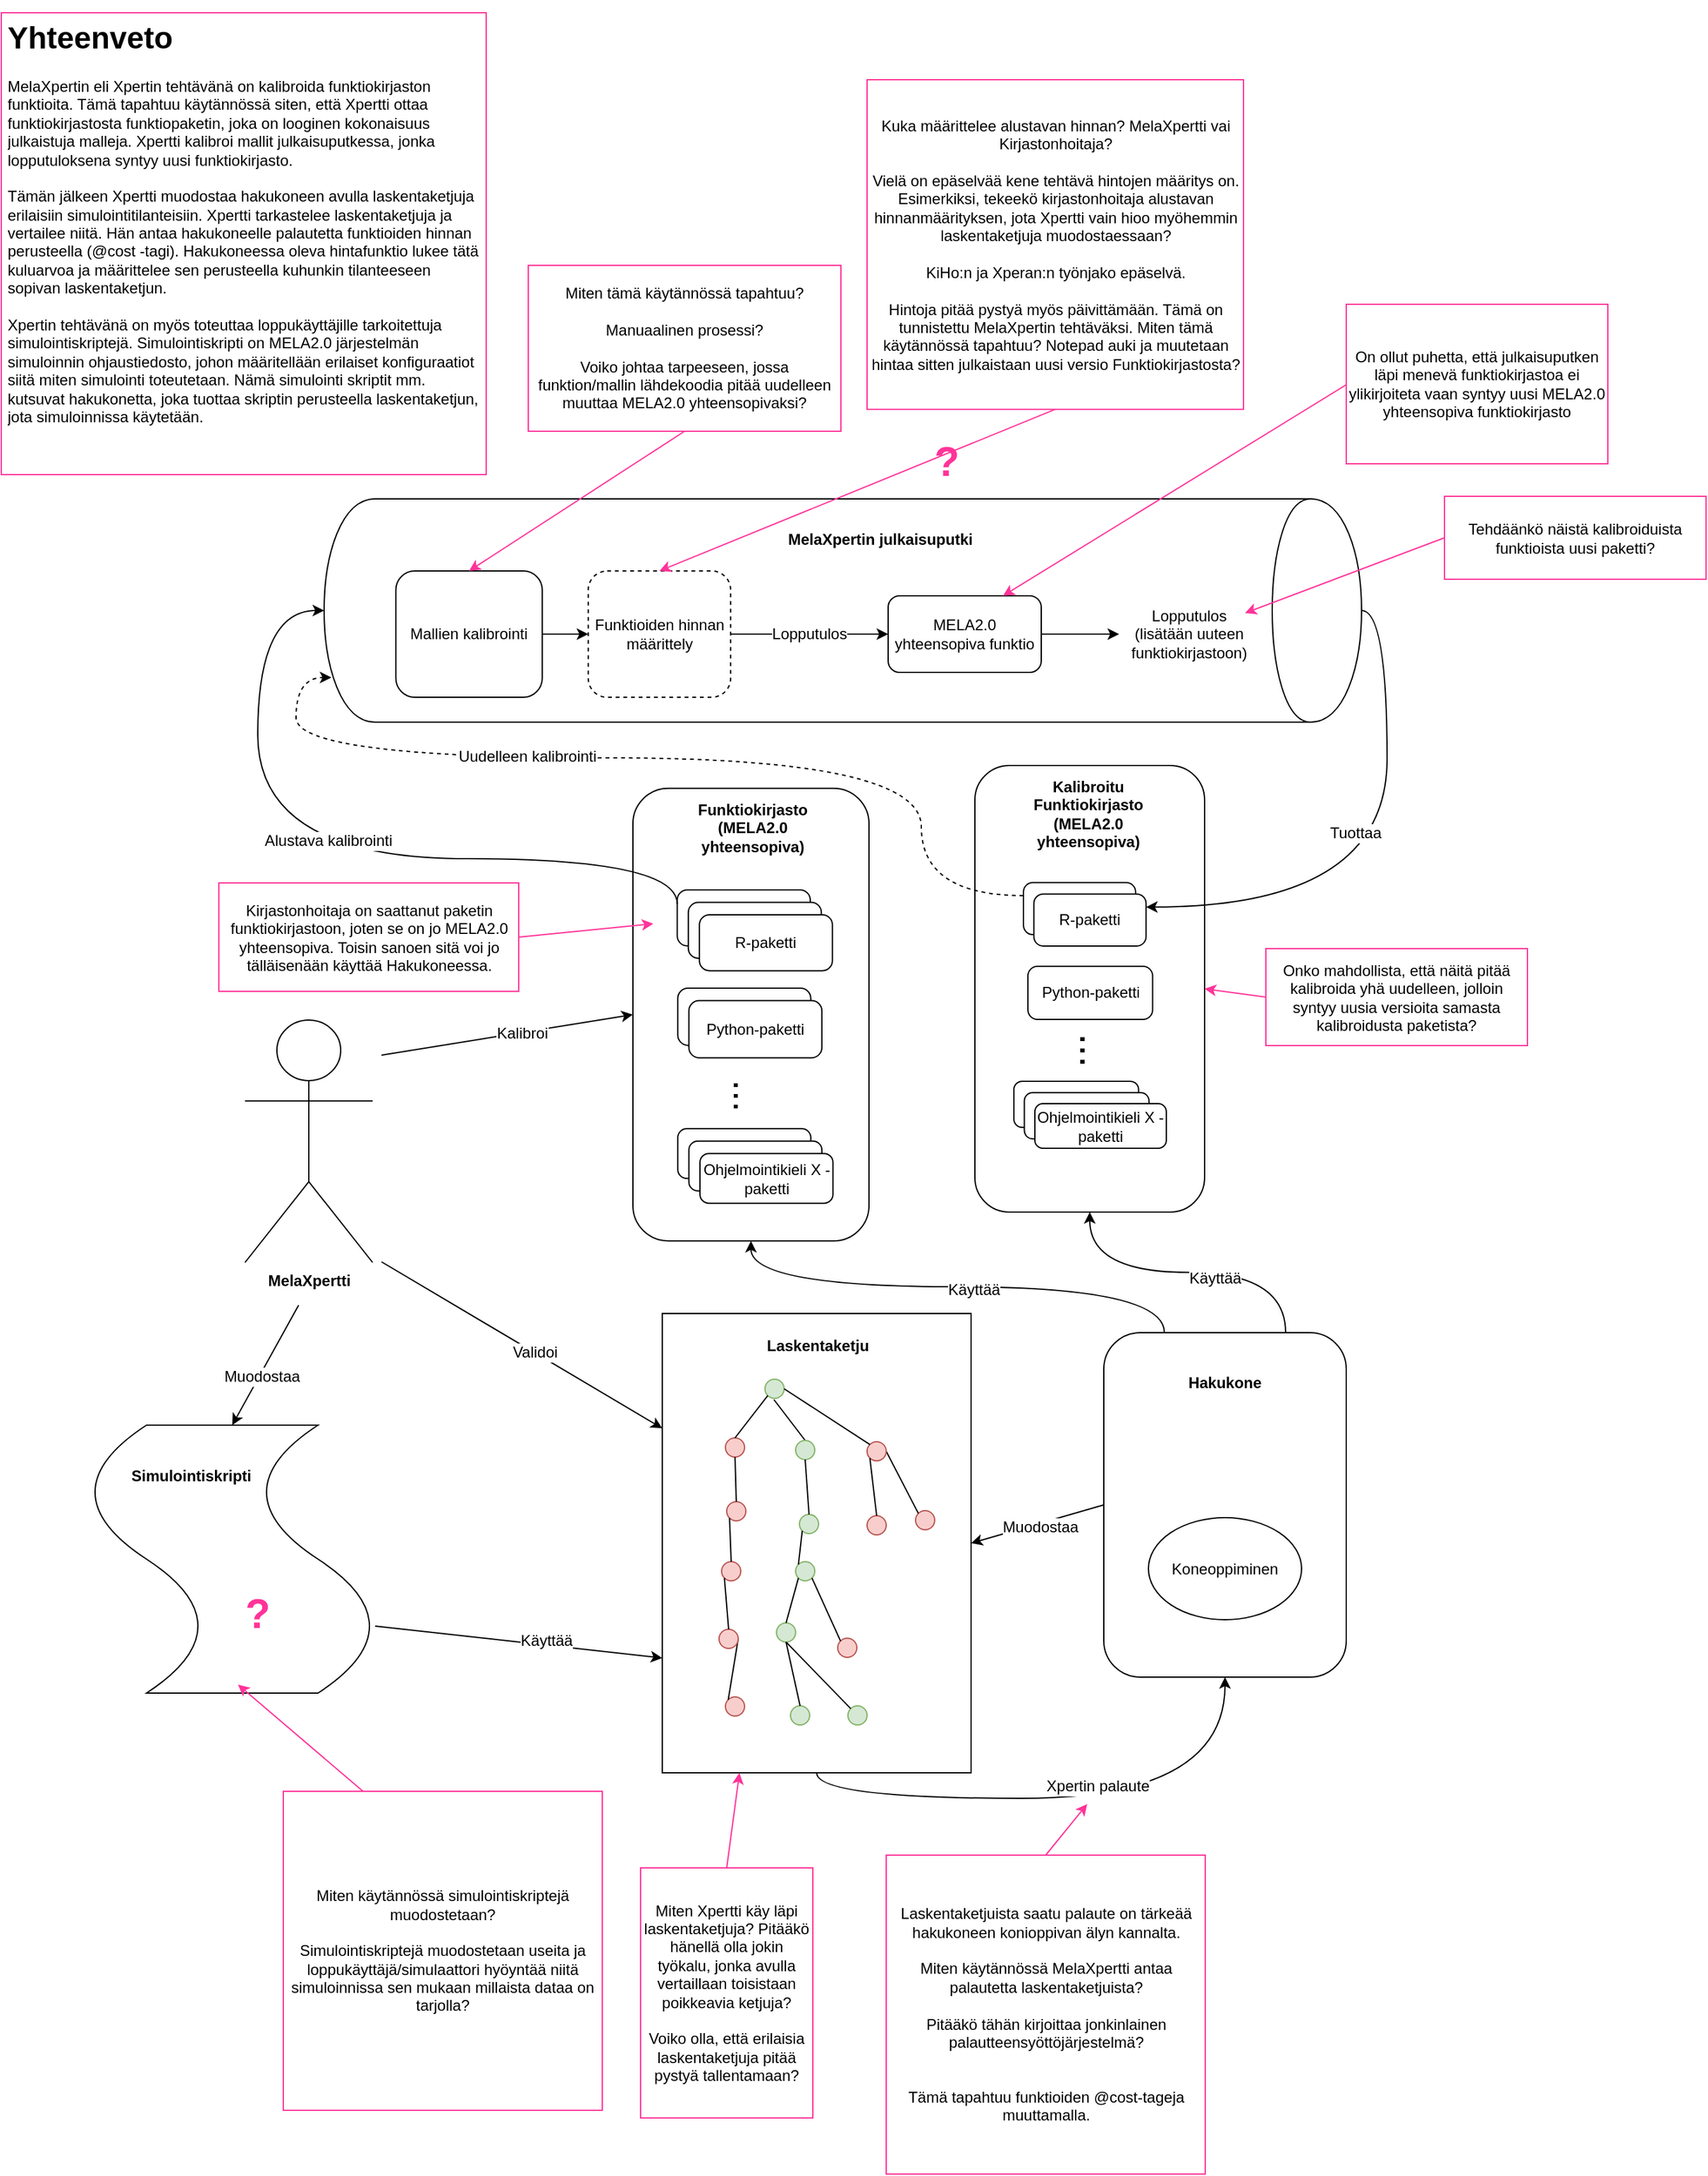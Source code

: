 <mxfile version="10.8.4" type="device"><diagram id="pi8lVP-4z1GT94MgnUVW" name="Page-1"><mxGraphModel dx="2221" dy="1962" grid="1" gridSize="10" guides="1" tooltips="1" connect="1" arrows="1" fold="1" page="1" pageScale="1" pageWidth="827" pageHeight="1169" math="0" shadow="0"><root><mxCell id="0"/><mxCell id="1" parent="0"/><mxCell id="gx9Fo2XjnT89Ah0fblo9-15" value="" style="shape=cylinder;whiteSpace=wrap;html=1;boundedLbl=1;backgroundOutline=1;rotation=90;fontSize=12;" parent="1" vertex="1"><mxGeometry x="541" y="-152" width="175" height="813" as="geometry"/></mxCell><mxCell id="gx9Fo2XjnT89Ah0fblo9-28" style="edgeStyle=none;rounded=0;orthogonalLoop=1;jettySize=auto;html=1;exitX=1;exitY=0.5;exitDx=0;exitDy=0;entryX=0;entryY=0.5;entryDx=0;entryDy=0;fontSize=12;" parent="1" source="gx9Fo2XjnT89Ah0fblo9-14" target="gx9Fo2XjnT89Ah0fblo9-16" edge="1"><mxGeometry relative="1" as="geometry"/></mxCell><mxCell id="gx9Fo2XjnT89Ah0fblo9-14" value="&lt;font style=&quot;font-size: 12px;&quot;&gt;Mallien kalibrointi&lt;/font&gt;" style="rounded=1;whiteSpace=wrap;html=1;fontSize=12;" parent="1" vertex="1"><mxGeometry x="278.225" y="223.5" width="114.7" height="99" as="geometry"/></mxCell><mxCell id="gx9Fo2XjnT89Ah0fblo9-16" value="&lt;font style=&quot;font-size: 12px&quot;&gt;Funktioiden hinnan määrittely&lt;/font&gt;" style="rounded=1;whiteSpace=wrap;html=1;dashed=1;fontSize=12;" parent="1" vertex="1"><mxGeometry x="428.987" y="223.5" width="111.6" height="99" as="geometry"/></mxCell><mxCell id="gx9Fo2XjnT89Ah0fblo9-31" value="&lt;font style=&quot;font-size: 12px;&quot;&gt;Lopputulos&lt;/font&gt;" style="edgeStyle=none;rounded=0;orthogonalLoop=1;jettySize=auto;html=1;exitX=1;exitY=0.5;exitDx=0;exitDy=0;fontSize=12;" parent="1" source="gx9Fo2XjnT89Ah0fblo9-16" target="gx9Fo2XjnT89Ah0fblo9-27" edge="1"><mxGeometry relative="1" as="geometry"><mxPoint x="698" y="273" as="sourcePoint"/></mxGeometry></mxCell><mxCell id="gx9Fo2XjnT89Ah0fblo9-25" value="&lt;p style=&quot;font-size: 12px&quot;&gt;&lt;font style=&quot;font-size: 12px&quot; face=&quot;Helvetica&quot;&gt;MelaXpertin&lt;/font&gt;&lt;font style=&quot;font-size: 12px&quot; face=&quot;Helvetica&quot;&gt; &lt;font style=&quot;font-size: 12px&quot;&gt;julkaisuputki&lt;br&gt;&lt;/font&gt;&lt;/font&gt;&lt;/p&gt;" style="text;html=1;strokeColor=none;fillColor=none;align=center;verticalAlign=middle;whiteSpace=wrap;rounded=0;fontStyle=1;fontSize=12;" parent="1" vertex="1"><mxGeometry x="543" y="189" width="230" height="20" as="geometry"/></mxCell><mxCell id="gx9Fo2XjnT89Ah0fblo9-39" style="edgeStyle=none;rounded=0;orthogonalLoop=1;jettySize=auto;html=1;exitX=1;exitY=0.5;exitDx=0;exitDy=0;entryX=0;entryY=0.5;entryDx=0;entryDy=0;endArrow=classic;endFill=1;fontSize=12;" parent="1" source="gx9Fo2XjnT89Ah0fblo9-27" target="gx9Fo2XjnT89Ah0fblo9-37" edge="1"><mxGeometry relative="1" as="geometry"/></mxCell><mxCell id="gx9Fo2XjnT89Ah0fblo9-27" value="&lt;font style=&quot;font-size: 12px;&quot;&gt;MELA2.0 yhteensopiva funktio&lt;/font&gt;" style="rounded=1;whiteSpace=wrap;html=1;strokeWidth=1;fontSize=12;" parent="1" vertex="1"><mxGeometry x="664" y="243" width="120" height="60" as="geometry"/></mxCell><mxCell id="gx9Fo2XjnT89Ah0fblo9-160" style="edgeStyle=none;rounded=0;orthogonalLoop=1;jettySize=auto;html=1;entryX=0;entryY=0.25;entryDx=0;entryDy=0;endArrow=classic;endFill=1;fontSize=12;exitX=1;exitY=1;exitDx=0;exitDy=0;" parent="1" target="gx9Fo2XjnT89Ah0fblo9-151" edge="1"><mxGeometry relative="1" as="geometry"><mxPoint x="267" y="765" as="sourcePoint"/></mxGeometry></mxCell><mxCell id="gx9Fo2XjnT89Ah0fblo9-161" value="&lt;div style=&quot;font-size: 12px;&quot;&gt;Validoi&lt;/div&gt;" style="text;html=1;resizable=0;points=[];align=center;verticalAlign=middle;labelBackgroundColor=#ffffff;fontSize=12;" parent="gx9Fo2XjnT89Ah0fblo9-160" vertex="1" connectable="0"><mxGeometry x="0.088" relative="1" as="geometry"><mxPoint as="offset"/></mxGeometry></mxCell><mxCell id="gx9Fo2XjnT89Ah0fblo9-174" style="edgeStyle=none;rounded=0;orthogonalLoop=1;jettySize=auto;html=1;entryX=0;entryY=0.5;entryDx=0;entryDy=0;entryPerimeter=0;endArrow=classic;endFill=1;fontSize=12;exitX=0.45;exitY=1.004;exitDx=0;exitDy=0;exitPerimeter=0;" parent="1" target="gx9Fo2XjnT89Ah0fblo9-163" edge="1"><mxGeometry relative="1" as="geometry"><mxPoint x="202" y="799" as="sourcePoint"/></mxGeometry></mxCell><mxCell id="gx9Fo2XjnT89Ah0fblo9-175" value="Muodostaa" style="text;html=1;resizable=0;points=[];align=center;verticalAlign=middle;labelBackgroundColor=#ffffff;fontSize=12;" parent="gx9Fo2XjnT89Ah0fblo9-174" vertex="1" connectable="0"><mxGeometry x="0.244" y="-1" relative="1" as="geometry"><mxPoint x="-7.5" y="172.5" as="offset"/></mxGeometry></mxCell><mxCell id="jP3EFrA3LAiEO2q5dK9M-48" value="Muodostaa" style="text;html=1;resizable=0;points=[];align=center;verticalAlign=middle;labelBackgroundColor=#ffffff;fontSize=12;" parent="gx9Fo2XjnT89Ah0fblo9-174" vertex="1" connectable="0"><mxGeometry x="0.176" y="1" relative="1" as="geometry"><mxPoint as="offset"/></mxGeometry></mxCell><mxCell id="jP3EFrA3LAiEO2q5dK9M-25" style="rounded=0;orthogonalLoop=1;jettySize=auto;html=1;entryX=0;entryY=0.5;entryDx=0;entryDy=0;strokeColor=#000000;fontSize=12;exitX=1;exitY=0;exitDx=0;exitDy=0;" parent="1" target="jP3EFrA3LAiEO2q5dK9M-3" edge="1"><mxGeometry relative="1" as="geometry"><mxPoint x="267" y="603" as="sourcePoint"/></mxGeometry></mxCell><mxCell id="jP3EFrA3LAiEO2q5dK9M-26" value="Kalibroi" style="text;html=1;resizable=0;points=[];align=center;verticalAlign=middle;labelBackgroundColor=#ffffff;fontSize=12;" parent="jP3EFrA3LAiEO2q5dK9M-25" vertex="1" connectable="0"><mxGeometry x="0.115" relative="1" as="geometry"><mxPoint as="offset"/></mxGeometry></mxCell><mxCell id="gx9Fo2XjnT89Ah0fblo9-1" value="MelaXpertti" style="shape=umlActor;verticalLabelPosition=bottom;labelBackgroundColor=#ffffff;verticalAlign=top;html=1;outlineConnect=0;fontSize=12;fontStyle=1" parent="1" vertex="1"><mxGeometry x="160" y="575.5" width="100" height="190" as="geometry"/></mxCell><mxCell id="gx9Fo2XjnT89Ah0fblo9-37" value="&lt;div style=&quot;font-size: 12px;&quot;&gt;&lt;font style=&quot;font-size: 12px;&quot;&gt;Lopputulos&lt;/font&gt;&lt;/div&gt;&lt;div style=&quot;font-size: 12px;&quot;&gt;&lt;font style=&quot;font-size: 12px;&quot;&gt;(lisätään uuteen funktiokirjastoon)&lt;/font&gt;&lt;/div&gt;" style="text;html=1;strokeColor=none;fillColor=none;align=center;verticalAlign=middle;whiteSpace=wrap;rounded=0;fontSize=12;" parent="1" vertex="1"><mxGeometry x="845" y="256.5" width="110" height="33" as="geometry"/></mxCell><mxCell id="gx9Fo2XjnT89Ah0fblo9-155" style="edgeStyle=none;rounded=0;orthogonalLoop=1;jettySize=auto;html=1;exitX=0;exitY=0.5;exitDx=0;exitDy=0;entryX=1;entryY=0.5;entryDx=0;entryDy=0;endArrow=classic;endFill=1;fontSize=12;" parent="1" source="gx9Fo2XjnT89Ah0fblo9-44" target="gx9Fo2XjnT89Ah0fblo9-151" edge="1"><mxGeometry relative="1" as="geometry"/></mxCell><mxCell id="gx9Fo2XjnT89Ah0fblo9-156" value="Muodostaa" style="text;html=1;resizable=0;points=[];align=center;verticalAlign=middle;labelBackgroundColor=#ffffff;fontSize=12;" parent="gx9Fo2XjnT89Ah0fblo9-155" vertex="1" connectable="0"><mxGeometry x="0.248" y="-2" relative="1" as="geometry"><mxPoint x="15" as="offset"/></mxGeometry></mxCell><mxCell id="gx9Fo2XjnT89Ah0fblo9-182" style="edgeStyle=none;rounded=0;orthogonalLoop=1;jettySize=auto;html=1;exitX=0.5;exitY=1;exitDx=0;exitDy=0;entryX=0.5;entryY=0;entryDx=0;entryDy=0;endArrow=classic;endFill=1;fontSize=12;fillColor=#f8cecc;strokeColor=#FF3399;" parent="1" source="gx9Fo2XjnT89Ah0fblo9-181" target="gx9Fo2XjnT89Ah0fblo9-14" edge="1"><mxGeometry relative="1" as="geometry"/></mxCell><mxCell id="gx9Fo2XjnT89Ah0fblo9-181" value="&lt;div style=&quot;font-size: 12px&quot;&gt;Miten tämä käytännössä tapahtuu?&lt;/div&gt;&lt;div style=&quot;font-size: 12px&quot;&gt;&lt;br style=&quot;font-size: 12px&quot;&gt;&lt;/div&gt;&lt;div style=&quot;font-size: 12px&quot;&gt;Manuaalinen prosessi?&lt;/div&gt;&lt;div style=&quot;font-size: 12px&quot;&gt;&lt;br style=&quot;font-size: 12px&quot;&gt;&lt;/div&gt;&lt;div style=&quot;font-size: 12px&quot;&gt;Voiko johtaa tarpeeseen, jossa funktion/mallin lähdekoodia pitää uudelleen muuttaa MELA2.0 yhteensopivaksi?&lt;br style=&quot;font-size: 12px&quot;&gt;&lt;/div&gt;" style="text;html=1;align=center;verticalAlign=middle;whiteSpace=wrap;rounded=0;fontSize=12;fillColor=#ffffff;strokeColor=#FF3399;" parent="1" vertex="1"><mxGeometry x="382" y="-16" width="245" height="130" as="geometry"/></mxCell><mxCell id="gx9Fo2XjnT89Ah0fblo9-184" style="edgeStyle=none;rounded=0;orthogonalLoop=1;jettySize=auto;html=1;exitX=0.5;exitY=1;exitDx=0;exitDy=0;entryX=0.5;entryY=0;entryDx=0;entryDy=0;endArrow=classic;endFill=1;strokeColor=#FF3399;fontSize=12;" parent="1" source="gx9Fo2XjnT89Ah0fblo9-183" target="gx9Fo2XjnT89Ah0fblo9-16" edge="1"><mxGeometry relative="1" as="geometry"/></mxCell><mxCell id="gx9Fo2XjnT89Ah0fblo9-188" style="edgeStyle=none;rounded=0;orthogonalLoop=1;jettySize=auto;html=1;exitX=0.5;exitY=0;exitDx=0;exitDy=0;entryX=0.75;entryY=0;entryDx=0;entryDy=0;endArrow=classic;endFill=1;strokeColor=#FF3399;fontSize=12;" parent="1" source="gx9Fo2XjnT89Ah0fblo9-187" target="gx9Fo2XjnT89Ah0fblo9-27" edge="1"><mxGeometry relative="1" as="geometry"/></mxCell><mxCell id="gx9Fo2XjnT89Ah0fblo9-187" value="On ollut puhetta, että julkaisuputken läpi menevä funktiokirjastoa ei ylikirjoiteta vaan syntyy uusi MELA2.0 yhteensopiva funktiokirjasto" style="text;html=1;align=center;verticalAlign=middle;whiteSpace=wrap;rounded=0;fontSize=12;fillColor=#ffffff;strokeColor=#FF3399;" parent="1" vertex="1"><mxGeometry x="1023" y="14.5" width="205" height="125" as="geometry"/></mxCell><mxCell id="gx9Fo2XjnT89Ah0fblo9-190" style="edgeStyle=none;rounded=0;orthogonalLoop=1;jettySize=auto;html=1;exitX=0.5;exitY=0;exitDx=0;exitDy=0;endArrow=classic;endFill=1;strokeColor=#FF3399;fontSize=12;" parent="1" source="gx9Fo2XjnT89Ah0fblo9-189" edge="1"><mxGeometry relative="1" as="geometry"><mxPoint x="820" y="1190" as="targetPoint"/></mxGeometry></mxCell><mxCell id="gx9Fo2XjnT89Ah0fblo9-189" value="&lt;div style=&quot;font-size: 12px&quot;&gt;Laskentaketjuista saatu palaute on tärkeää hakukoneen konioppivan älyn kannalta.&lt;br style=&quot;font-size: 12px&quot;&gt;&lt;/div&gt;&lt;div style=&quot;font-size: 12px&quot;&gt;&lt;br style=&quot;font-size: 12px&quot;&gt;&lt;/div&gt;&lt;div style=&quot;font-size: 12px&quot;&gt;Miten käytännössä MelaXpertti antaa palautetta laskentaketjuista?&lt;/div&gt;&lt;div style=&quot;font-size: 12px&quot;&gt;&lt;br style=&quot;font-size: 12px&quot;&gt;&lt;/div&gt;&lt;div style=&quot;font-size: 12px&quot;&gt;Pitääkö tähän kirjoittaa jonkinlainen palautteensyöttöjärjestelmä?&lt;br style=&quot;font-size: 12px&quot;&gt;&lt;/div&gt;&lt;div style=&quot;font-size: 12px&quot;&gt;&lt;br style=&quot;font-size: 12px&quot;&gt;&lt;/div&gt;&lt;div style=&quot;font-size: 12px&quot;&gt;&lt;br style=&quot;font-size: 12px&quot;&gt;&lt;/div&gt;&lt;div style=&quot;font-size: 12px&quot;&gt;Tämä tapahtuu funktioiden @cost-tageja muuttamalla.&lt;/div&gt;" style="text;html=1;align=center;verticalAlign=middle;whiteSpace=wrap;rounded=0;fontSize=12;fillColor=#ffffff;strokeColor=#FF3399;" parent="1" vertex="1"><mxGeometry x="662.5" y="1230" width="250" height="250" as="geometry"/></mxCell><mxCell id="gx9Fo2XjnT89Ah0fblo9-191" value="&lt;div style=&quot;font-size: 12px&quot;&gt;Miten Xpertti käy läpi laskentaketjuja? Pitääkö hänellä olla jokin työkalu, jonka avulla vertaillaan toisistaan poikkeavia ketjuja?&lt;/div&gt;&lt;div style=&quot;font-size: 12px&quot;&gt;&lt;br style=&quot;font-size: 12px&quot;&gt;&lt;/div&gt;&lt;div style=&quot;font-size: 12px&quot;&gt;Voiko olla, että erilaisia laskentaketjuja pitää pystyä tallentamaan?&lt;br style=&quot;font-size: 12px&quot;&gt;&lt;/div&gt;" style="text;html=1;align=center;verticalAlign=middle;whiteSpace=wrap;rounded=0;fontSize=12;fillColor=#ffffff;strokeColor=#FF3399;" parent="1" vertex="1"><mxGeometry x="470" y="1240" width="135" height="196" as="geometry"/></mxCell><mxCell id="gx9Fo2XjnT89Ah0fblo9-193" value="&lt;div style=&quot;font-size: 12px;&quot;&gt;Miten käytännössä simulointiskriptejä muodostetaan?&lt;/div&gt;&lt;div style=&quot;font-size: 12px;&quot;&gt;&lt;br style=&quot;font-size: 12px;&quot;&gt;&lt;/div&gt;&lt;div style=&quot;font-size: 12px;&quot;&gt;Simulointiskriptejä muodostetaan useita ja loppukäyttäjä/simulaattori hyöyntää niitä simuloinnissa sen mukaan millaista dataa on tarjolla?&lt;br style=&quot;font-size: 12px;&quot;&gt;&lt;/div&gt;" style="text;html=1;align=center;verticalAlign=middle;whiteSpace=wrap;rounded=0;fontSize=12;fillColor=#ffffff;strokeColor=#FF3399;" parent="1" vertex="1"><mxGeometry x="190" y="1180" width="250" height="250" as="geometry"/></mxCell><mxCell id="jdCwvzwxRYEoUQbEtZTy-2" style="rounded=0;orthogonalLoop=1;jettySize=auto;html=1;exitX=0.75;exitY=0;exitDx=0;exitDy=0;exitPerimeter=0;entryX=0;entryY=0.75;entryDx=0;entryDy=0;fontSize=12;" parent="1" source="gx9Fo2XjnT89Ah0fblo9-163" target="gx9Fo2XjnT89Ah0fblo9-151" edge="1"><mxGeometry relative="1" as="geometry"><mxPoint x="335.5" y="1219.5" as="sourcePoint"/></mxGeometry></mxCell><mxCell id="jdCwvzwxRYEoUQbEtZTy-3" value="&lt;font style=&quot;font-size: 12px;&quot;&gt;Käyttää&lt;/font&gt;" style="text;html=1;resizable=0;points=[];align=center;verticalAlign=middle;labelBackgroundColor=#ffffff;fontSize=12;" parent="jdCwvzwxRYEoUQbEtZTy-2" vertex="1" connectable="0"><mxGeometry x="0.182" y="4" relative="1" as="geometry"><mxPoint as="offset"/></mxGeometry></mxCell><mxCell id="jP3EFrA3LAiEO2q5dK9M-14" value="" style="group" parent="1" vertex="1" connectable="0"><mxGeometry x="382" y="394" width="267" height="370" as="geometry"/></mxCell><mxCell id="jP3EFrA3LAiEO2q5dK9M-2" value="" style="group;fillColor=#ffffff;" parent="jP3EFrA3LAiEO2q5dK9M-14" vertex="1" connectable="0"><mxGeometry x="81.983" y="-10.165" width="185.017" height="354.753" as="geometry"/></mxCell><mxCell id="jP3EFrA3LAiEO2q5dK9M-3" value="" style="rounded=1;whiteSpace=wrap;html=1;fillColor=none;" parent="jP3EFrA3LAiEO2q5dK9M-2" vertex="1"><mxGeometry y="10" width="185.017" height="354.753" as="geometry"/></mxCell><mxCell id="jP3EFrA3LAiEO2q5dK9M-4" value="&lt;div&gt;Funktiokirjasto&lt;/div&gt;&lt;div&gt;(MELA2.0 yhteensopiva)&lt;br&gt;&lt;/div&gt;" style="text;html=1;strokeColor=none;fillColor=none;align=center;verticalAlign=middle;whiteSpace=wrap;rounded=0;fontStyle=1" parent="jP3EFrA3LAiEO2q5dK9M-2" vertex="1"><mxGeometry x="29.099" y="31.187" width="130.293" height="19.492" as="geometry"/></mxCell><mxCell id="jP3EFrA3LAiEO2q5dK9M-5" value="&lt;div&gt;Python-paketti&lt;/div&gt;" style="rounded=1;whiteSpace=wrap;html=1;arcSize=18;" parent="jP3EFrA3LAiEO2q5dK9M-2" vertex="1"><mxGeometry x="35.179" y="166.656" width="104.235" height="44.831" as="geometry"/></mxCell><mxCell id="jP3EFrA3LAiEO2q5dK9M-6" value="&lt;div&gt;R-paketti&lt;/div&gt;" style="rounded=1;whiteSpace=wrap;html=1;arcSize=18;" parent="jP3EFrA3LAiEO2q5dK9M-2" vertex="1"><mxGeometry x="34.745" y="89.663" width="104.235" height="43.857" as="geometry"/></mxCell><mxCell id="jP3EFrA3LAiEO2q5dK9M-7" value="&lt;div&gt;Kieli_X-paketti&lt;/div&gt;" style="rounded=1;whiteSpace=wrap;html=1;arcSize=18;" parent="jP3EFrA3LAiEO2q5dK9M-2" vertex="1"><mxGeometry x="35.179" y="276.785" width="104.235" height="38.984" as="geometry"/></mxCell><mxCell id="jP3EFrA3LAiEO2q5dK9M-8" value="&lt;font style=&quot;font-size: 30px&quot;&gt;...&lt;/font&gt;" style="text;html=1;strokeColor=none;fillColor=none;align=center;verticalAlign=middle;whiteSpace=wrap;rounded=0;rotation=90;" parent="jP3EFrA3LAiEO2q5dK9M-2" vertex="1"><mxGeometry x="72.53" y="240.725" width="34.745" height="19.492" as="geometry"/></mxCell><mxCell id="jP3EFrA3LAiEO2q5dK9M-9" value="&lt;div&gt;R-paketti&lt;/div&gt;" style="rounded=1;whiteSpace=wrap;html=1;arcSize=18;" parent="jP3EFrA3LAiEO2q5dK9M-2" vertex="1"><mxGeometry x="43.431" y="99.409" width="104.235" height="43.857" as="geometry"/></mxCell><mxCell id="jP3EFrA3LAiEO2q5dK9M-10" value="&lt;div&gt;R-paketti&lt;/div&gt;" style="rounded=1;whiteSpace=wrap;html=1;arcSize=18;" parent="jP3EFrA3LAiEO2q5dK9M-2" vertex="1"><mxGeometry x="52.117" y="109.155" width="104.235" height="43.857" as="geometry"/></mxCell><mxCell id="jP3EFrA3LAiEO2q5dK9M-11" value="&lt;div&gt;Kieli_X-paketti&lt;/div&gt;" style="rounded=1;whiteSpace=wrap;html=1;arcSize=18;" parent="jP3EFrA3LAiEO2q5dK9M-2" vertex="1"><mxGeometry x="43.865" y="286.531" width="104.235" height="38.984" as="geometry"/></mxCell><mxCell id="jP3EFrA3LAiEO2q5dK9M-12" value="&lt;div&gt;Ohjelmointikieli X -paketti&lt;/div&gt;" style="rounded=1;whiteSpace=wrap;html=1;arcSize=18;" parent="jP3EFrA3LAiEO2q5dK9M-2" vertex="1"><mxGeometry x="52.552" y="296.277" width="104.235" height="38.984" as="geometry"/></mxCell><mxCell id="jP3EFrA3LAiEO2q5dK9M-13" value="&lt;div&gt;Python-paketti&lt;/div&gt;" style="rounded=1;whiteSpace=wrap;html=1;arcSize=18;" parent="jP3EFrA3LAiEO2q5dK9M-2" vertex="1"><mxGeometry x="43.865" y="176.402" width="104.235" height="44.831" as="geometry"/></mxCell><mxCell id="jP3EFrA3LAiEO2q5dK9M-43" style="rounded=0;orthogonalLoop=1;jettySize=auto;html=1;exitX=1;exitY=0.5;exitDx=0;exitDy=0;strokeColor=#FF3399;fontSize=12;" parent="1" source="jP3EFrA3LAiEO2q5dK9M-15" edge="1"><mxGeometry relative="1" as="geometry"><mxPoint x="480" y="500" as="targetPoint"/></mxGeometry></mxCell><mxCell id="jP3EFrA3LAiEO2q5dK9M-15" value="Kirjastonhoitaja on saattanut paketin funktiokirjastoon, joten se on jo MELA2.0 yhteensopiva. Toisin sanoen sitä voi jo tälläisenään käyttää Hakukoneessa." style="text;html=1;align=center;verticalAlign=middle;whiteSpace=wrap;rounded=0;fontSize=12;fillColor=#ffffff;strokeColor=#FF3399;" parent="1" vertex="1"><mxGeometry x="139.5" y="468" width="235" height="85" as="geometry"/></mxCell><mxCell id="jP3EFrA3LAiEO2q5dK9M-19" value="" style="group" parent="1" vertex="1" connectable="0"><mxGeometry x="45" y="886" width="210" height="224" as="geometry"/></mxCell><mxCell id="gx9Fo2XjnT89Ah0fblo9-165" value="" style="group;fontSize=12;" parent="jP3EFrA3LAiEO2q5dK9M-19" vertex="1" connectable="0"><mxGeometry width="210" height="224" as="geometry"/></mxCell><mxCell id="gx9Fo2XjnT89Ah0fblo9-163" value="" style="shape=tape;whiteSpace=wrap;html=1;strokeWidth=1;fillColor=#ffffff;gradientColor=none;fontSize=12;rotation=90;" parent="gx9Fo2XjnT89Ah0fblo9-165" vertex="1"><mxGeometry width="210" height="224" as="geometry"/></mxCell><mxCell id="gx9Fo2XjnT89Ah0fblo9-164" value="Simulointiskripti" style="text;html=1;strokeColor=none;fillColor=none;align=center;verticalAlign=middle;whiteSpace=wrap;rounded=0;fontSize=12;fontStyle=1" parent="gx9Fo2XjnT89Ah0fblo9-165" vertex="1"><mxGeometry x="53" y="37" width="40" height="20" as="geometry"/></mxCell><mxCell id="Zx6IyJO9KWC3-adWwHqG-1" value="&lt;span style=&quot;font-size: 32px;&quot;&gt;?&lt;/span&gt;" style="text;html=1;strokeColor=none;fillColor=none;align=center;verticalAlign=middle;whiteSpace=wrap;rounded=0;shadow=0;glass=0;comic=0;fontSize=32;fontColor=#FF3399;labelBorderColor=none;labelBackgroundColor=none;fontStyle=1" parent="gx9Fo2XjnT89Ah0fblo9-165" vertex="1"><mxGeometry x="94.5" y="99.615" width="60" height="110.769" as="geometry"/></mxCell><mxCell id="gx9Fo2XjnT89Ah0fblo9-194" style="edgeStyle=none;rounded=0;orthogonalLoop=1;jettySize=auto;html=1;exitX=0.25;exitY=0;exitDx=0;exitDy=0;endArrow=classic;endFill=1;strokeColor=#FF3399;fontSize=12;entryX=0.25;entryY=1;entryDx=0;entryDy=0;" parent="1" source="gx9Fo2XjnT89Ah0fblo9-193" target="Zx6IyJO9KWC3-adWwHqG-1" edge="1"><mxGeometry relative="1" as="geometry"><mxPoint x="306.852" y="1272" as="targetPoint"/></mxGeometry></mxCell><mxCell id="jP3EFrA3LAiEO2q5dK9M-20" value="" style="group" parent="1" vertex="1" connectable="0"><mxGeometry x="732" y="376" width="180" height="350" as="geometry"/></mxCell><mxCell id="gx9Fo2XjnT89Ah0fblo9-97" value="" style="group;fillColor=#ffffff;fontSize=12;" parent="jP3EFrA3LAiEO2q5dK9M-20" vertex="1" connectable="0"><mxGeometry width="180.0" height="350" as="geometry"/></mxCell><mxCell id="gx9Fo2XjnT89Ah0fblo9-99" value="&lt;div style=&quot;font-size: 12px;&quot;&gt;&lt;font style=&quot;font-size: 12px;&quot;&gt;Kalibroitu Funktiokirjasto&lt;/font&gt;&lt;/div&gt;&lt;div style=&quot;font-size: 12px;&quot;&gt;&lt;font style=&quot;font-size: 12px;&quot;&gt;(MELA2.0 yhteensopiva)&lt;br style=&quot;font-size: 12px;&quot;&gt;&lt;/font&gt;&lt;/div&gt;" style="text;html=1;strokeColor=none;fillColor=none;align=center;verticalAlign=middle;whiteSpace=wrap;rounded=0;fontStyle=1;fontSize=12;" parent="gx9Fo2XjnT89Ah0fblo9-97" vertex="1"><mxGeometry x="22.388" y="28.955" width="134.328" height="18.097" as="geometry"/></mxCell><mxCell id="jP3EFrA3LAiEO2q5dK9M-18" value="" style="group" parent="gx9Fo2XjnT89Ah0fblo9-97" vertex="1" connectable="0"><mxGeometry width="180.0" height="350" as="geometry"/></mxCell><mxCell id="gx9Fo2XjnT89Ah0fblo9-98" value="" style="rounded=1;whiteSpace=wrap;html=1;fillColor=none;fontSize=12;" parent="jP3EFrA3LAiEO2q5dK9M-18" vertex="1"><mxGeometry width="180.0" height="350" as="geometry"/></mxCell><mxCell id="gx9Fo2XjnT89Ah0fblo9-103" value="&lt;font style=&quot;font-size: 32px;&quot;&gt;...&lt;/font&gt;" style="text;html=1;strokeColor=none;fillColor=none;align=center;verticalAlign=middle;whiteSpace=wrap;rounded=0;rotation=90;fontSize=32;" parent="jP3EFrA3LAiEO2q5dK9M-18" vertex="1"><mxGeometry x="75.224" y="214.445" width="35.821" height="18.097" as="geometry"/></mxCell><mxCell id="Zx6IyJO9KWC3-adWwHqG-14" value="&lt;div style=&quot;font-size: 12px;&quot;&gt;&lt;font style=&quot;font-size: 12px;&quot;&gt;R-paketti&lt;/font&gt;&lt;/div&gt;" style="rounded=1;whiteSpace=wrap;html=1;arcSize=18;fontSize=12;" parent="jP3EFrA3LAiEO2q5dK9M-20" vertex="1"><mxGeometry x="38.033" y="91.77" width="87.924" height="40.717" as="geometry"/></mxCell><mxCell id="Zx6IyJO9KWC3-adWwHqG-15" value="&lt;div style=&quot;font-size: 12px;&quot;&gt;&lt;font style=&quot;font-size: 12px;&quot;&gt;R-paketti&lt;/font&gt;&lt;/div&gt;" style="rounded=1;whiteSpace=wrap;html=1;arcSize=18;fontSize=12;" parent="jP3EFrA3LAiEO2q5dK9M-20" vertex="1"><mxGeometry x="46.215" y="100.745" width="87.924" height="40.717" as="geometry"/></mxCell><mxCell id="Zx6IyJO9KWC3-adWwHqG-23" value="&lt;div style=&quot;font-size: 12px;&quot;&gt;&lt;font style=&quot;font-size: 12px;&quot;&gt;Python-paketti&lt;/font&gt;&lt;/div&gt;" style="rounded=1;whiteSpace=wrap;html=1;arcSize=18;fontSize=12;" parent="jP3EFrA3LAiEO2q5dK9M-20" vertex="1"><mxGeometry x="41.56" y="157.367" width="97.693" height="41.622" as="geometry"/></mxCell><mxCell id="Zx6IyJO9KWC3-adWwHqG-24" value="&lt;div style=&quot;font-size: 12px;&quot;&gt;&lt;font style=&quot;font-size: 12px;&quot;&gt;Kieli_X-paketti&lt;/font&gt;&lt;/div&gt;" style="rounded=1;whiteSpace=wrap;html=1;arcSize=18;fontSize=12;" parent="jP3EFrA3LAiEO2q5dK9M-20" vertex="1"><mxGeometry x="30.56" y="247.447" width="97.693" height="36.193" as="geometry"/></mxCell><mxCell id="Zx6IyJO9KWC3-adWwHqG-25" value="&lt;div style=&quot;font-size: 12px;&quot;&gt;&lt;font style=&quot;font-size: 12px;&quot;&gt;Kieli_X-paketti&lt;/font&gt;&lt;/div&gt;" style="rounded=1;whiteSpace=wrap;html=1;arcSize=18;fontSize=12;" parent="jP3EFrA3LAiEO2q5dK9M-20" vertex="1"><mxGeometry x="38.742" y="256.421" width="97.693" height="36.193" as="geometry"/></mxCell><mxCell id="Zx6IyJO9KWC3-adWwHqG-26" value="&lt;div&gt;Ohjelmointikieli X -paketti&lt;/div&gt;" style="rounded=1;whiteSpace=wrap;html=1;arcSize=18;fontSize=12;" parent="jP3EFrA3LAiEO2q5dK9M-20" vertex="1"><mxGeometry x="47" y="265" width="103" height="35" as="geometry"/></mxCell><mxCell id="jP3EFrA3LAiEO2q5dK9M-24" style="edgeStyle=orthogonalEdgeStyle;curved=1;rounded=0;orthogonalLoop=1;jettySize=auto;html=1;exitX=0;exitY=0.25;exitDx=0;exitDy=0;entryX=0.5;entryY=1;entryDx=0;entryDy=0;strokeColor=#000000;fontSize=12;" parent="1" source="jP3EFrA3LAiEO2q5dK9M-6" target="gx9Fo2XjnT89Ah0fblo9-15" edge="1"><mxGeometry relative="1" as="geometry"><Array as="points"><mxPoint x="499" y="449"/><mxPoint x="170" y="449"/><mxPoint x="170" y="255"/></Array></mxGeometry></mxCell><mxCell id="jP3EFrA3LAiEO2q5dK9M-40" value="Alustava kalibrointi" style="text;html=1;resizable=0;points=[];align=center;verticalAlign=middle;labelBackgroundColor=#ffffff;fontSize=12;" parent="jP3EFrA3LAiEO2q5dK9M-24" vertex="1" connectable="0"><mxGeometry x="-0.199" y="-9" relative="1" as="geometry"><mxPoint x="-65" y="-5.5" as="offset"/></mxGeometry></mxCell><mxCell id="jP3EFrA3LAiEO2q5dK9M-30" style="edgeStyle=orthogonalEdgeStyle;curved=1;rounded=0;orthogonalLoop=1;jettySize=auto;html=1;exitX=0.75;exitY=0;exitDx=0;exitDy=0;strokeColor=#000000;fontSize=12;" parent="1" source="gx9Fo2XjnT89Ah0fblo9-44" target="gx9Fo2XjnT89Ah0fblo9-98" edge="1"><mxGeometry relative="1" as="geometry"/></mxCell><mxCell id="jP3EFrA3LAiEO2q5dK9M-32" value="Käyttää" style="text;html=1;resizable=0;points=[];align=center;verticalAlign=middle;labelBackgroundColor=#ffffff;fontSize=12;" parent="jP3EFrA3LAiEO2q5dK9M-30" vertex="1" connectable="0"><mxGeometry x="-0.169" y="4" relative="1" as="geometry"><mxPoint as="offset"/></mxGeometry></mxCell><mxCell id="jP3EFrA3LAiEO2q5dK9M-31" style="edgeStyle=orthogonalEdgeStyle;curved=1;rounded=0;orthogonalLoop=1;jettySize=auto;html=1;exitX=0.25;exitY=0;exitDx=0;exitDy=0;strokeColor=#000000;fontSize=12;" parent="1" source="gx9Fo2XjnT89Ah0fblo9-44" target="jP3EFrA3LAiEO2q5dK9M-3" edge="1"><mxGeometry relative="1" as="geometry"/></mxCell><mxCell id="jP3EFrA3LAiEO2q5dK9M-33" value="Käyttää" style="text;html=1;resizable=0;points=[];align=center;verticalAlign=middle;labelBackgroundColor=#ffffff;fontSize=12;" parent="jP3EFrA3LAiEO2q5dK9M-31" vertex="1" connectable="0"><mxGeometry x="-0.062" y="2" relative="1" as="geometry"><mxPoint as="offset"/></mxGeometry></mxCell><mxCell id="jP3EFrA3LAiEO2q5dK9M-34" value="" style="group" parent="1" vertex="1" connectable="0"><mxGeometry x="647.5" y="-161.5" width="295" height="301" as="geometry"/></mxCell><mxCell id="gx9Fo2XjnT89Ah0fblo9-183" value="&lt;div style=&quot;font-size: 12px&quot;&gt;Kuka määrittelee alustavan hinnan? MelaXpertti vai Kirjastonhoitaja?&lt;/div&gt;&lt;div style=&quot;font-size: 12px&quot;&gt;&lt;br&gt;&lt;/div&gt;&lt;div style=&quot;font-size: 12px&quot;&gt;&lt;div&gt;Vielä on epäselvää kene tehtävä hintojen määritys on. Esimerkiksi, tekeekö kirjastonhoitaja alustavan hinnanmäärityksen, jota Xpertti vain hioo myöhemmin laskentaketjuja muodostaessaan?&lt;br&gt;&lt;/div&gt;&lt;/div&gt;&lt;div style=&quot;font-size: 12px&quot;&gt;&lt;br style=&quot;font-size: 12px&quot;&gt;&lt;/div&gt;&lt;div style=&quot;font-size: 12px&quot;&gt;KiHo:n ja Xperan:n työnjako epäselvä.&lt;br style=&quot;font-size: 12px&quot;&gt;&lt;/div&gt;&lt;div style=&quot;font-size: 12px&quot;&gt;&lt;br style=&quot;font-size: 12px&quot;&gt;&lt;/div&gt;&lt;div style=&quot;font-size: 12px&quot;&gt;Hintoja pitää pystyä myös päivittämään. Tämä on tunnistettu MelaXpertin tehtäväksi. Miten tämä käytännössä tapahtuu? Notepad auki ja muutetaan hintaa sitten julkaistaan uusi versio Funktiokirjastosta?&lt;/div&gt;" style="text;html=1;align=center;verticalAlign=middle;whiteSpace=wrap;rounded=0;fontSize=12;fillColor=#ffffff;strokeColor=#FF3399;" parent="jP3EFrA3LAiEO2q5dK9M-34" vertex="1"><mxGeometry width="295" height="258.345" as="geometry"/></mxCell><mxCell id="jP3EFrA3LAiEO2q5dK9M-36" value="" style="group" parent="1" vertex="1" connectable="0"><mxGeometry x="833" y="820.5" width="190" height="270" as="geometry"/></mxCell><mxCell id="jP3EFrA3LAiEO2q5dK9M-27" value="" style="group" parent="jP3EFrA3LAiEO2q5dK9M-36" vertex="1" connectable="0"><mxGeometry width="190" height="270" as="geometry"/></mxCell><mxCell id="gx9Fo2XjnT89Ah0fblo9-44" value="" style="rounded=1;whiteSpace=wrap;html=1;strokeWidth=1;fontSize=12;" parent="jP3EFrA3LAiEO2q5dK9M-27" vertex="1"><mxGeometry width="190" height="270" as="geometry"/></mxCell><mxCell id="gx9Fo2XjnT89Ah0fblo9-158" value="&lt;b style=&quot;font-size: 12px;&quot;&gt;Hakukone&lt;/b&gt;" style="text;html=1;strokeColor=none;fillColor=none;align=center;verticalAlign=middle;whiteSpace=wrap;rounded=0;fontSize=12;" parent="jP3EFrA3LAiEO2q5dK9M-27" vertex="1"><mxGeometry x="75" y="29" width="40" height="20" as="geometry"/></mxCell><mxCell id="gx9Fo2XjnT89Ah0fblo9-159" value="Koneoppiminen" style="ellipse;whiteSpace=wrap;html=1;strokeWidth=1;fillColor=#ffffff;gradientColor=none;fontSize=12;" parent="jP3EFrA3LAiEO2q5dK9M-27" vertex="1"><mxGeometry x="35" y="145" width="120" height="80" as="geometry"/></mxCell><mxCell id="jP3EFrA3LAiEO2q5dK9M-37" style="edgeStyle=orthogonalEdgeStyle;curved=1;rounded=0;orthogonalLoop=1;jettySize=auto;html=1;exitX=0.5;exitY=1;exitDx=0;exitDy=0;entryX=0.5;entryY=1;entryDx=0;entryDy=0;strokeColor=#000000;fontSize=32;" parent="1" source="gx9Fo2XjnT89Ah0fblo9-151" target="gx9Fo2XjnT89Ah0fblo9-44" edge="1"><mxGeometry relative="1" as="geometry"/></mxCell><mxCell id="jP3EFrA3LAiEO2q5dK9M-38" value="Xpertin palaute" style="text;html=1;resizable=0;points=[];align=center;verticalAlign=middle;labelBackgroundColor=#ffffff;fontSize=12;" parent="jP3EFrA3LAiEO2q5dK9M-37" vertex="1" connectable="0"><mxGeometry x="0.102" y="10" relative="1" as="geometry"><mxPoint as="offset"/></mxGeometry></mxCell><mxCell id="gx9Fo2XjnT89Ah0fblo9-152" value="" style="group;fontSize=12;" parent="1" vertex="1" connectable="0"><mxGeometry x="487" y="805.5" width="242" height="403" as="geometry"/></mxCell><mxCell id="gx9Fo2XjnT89Ah0fblo9-151" value="" style="rounded=0;whiteSpace=wrap;html=1;strokeWidth=1;fillColor=#ffffff;gradientColor=none;fontSize=12;" parent="gx9Fo2XjnT89Ah0fblo9-152" vertex="1"><mxGeometry width="242" height="360" as="geometry"/></mxCell><mxCell id="gx9Fo2XjnT89Ah0fblo9-149" value="" style="group;rotation=0;fontSize=12;" parent="gx9Fo2XjnT89Ah0fblo9-152" vertex="1" connectable="0"><mxGeometry x="44.5" y="51.5" width="169.5" height="271" as="geometry"/></mxCell><mxCell id="gx9Fo2XjnT89Ah0fblo9-148" value="" style="group;rotation=0;fontSize=12;" parent="gx9Fo2XjnT89Ah0fblo9-149" vertex="1" connectable="0"><mxGeometry width="169.5" height="271" as="geometry"/></mxCell><mxCell id="gx9Fo2XjnT89Ah0fblo9-147" value="" style="group;rotation=0;fontSize=12;" parent="gx9Fo2XjnT89Ah0fblo9-148" vertex="1" connectable="0"><mxGeometry width="169.5" height="271" as="geometry"/></mxCell><mxCell id="gx9Fo2XjnT89Ah0fblo9-133" style="edgeStyle=none;rounded=0;orthogonalLoop=1;jettySize=auto;html=1;entryX=0.5;entryY=0;entryDx=0;entryDy=0;endArrow=none;endFill=0;fontSize=12;" parent="gx9Fo2XjnT89Ah0fblo9-147" target="gx9Fo2XjnT89Ah0fblo9-116" edge="1"><mxGeometry relative="1" as="geometry"><mxPoint x="43" y="16" as="sourcePoint"/></mxGeometry></mxCell><mxCell id="gx9Fo2XjnT89Ah0fblo9-114" value="" style="ellipse;whiteSpace=wrap;html=1;aspect=fixed;strokeWidth=1;fillColor=#d5e8d4;fontSize=12;rotation=0;strokeColor=#82b366;" parent="gx9Fo2XjnT89Ah0fblo9-147" vertex="1"><mxGeometry x="36" width="15" height="15" as="geometry"/></mxCell><mxCell id="gx9Fo2XjnT89Ah0fblo9-115" value="" style="ellipse;whiteSpace=wrap;html=1;aspect=fixed;strokeWidth=1;fillColor=#f8cecc;fontSize=12;rotation=0;strokeColor=#b85450;" parent="gx9Fo2XjnT89Ah0fblo9-147" vertex="1"><mxGeometry x="5" y="46" width="15" height="15" as="geometry"/></mxCell><mxCell id="gx9Fo2XjnT89Ah0fblo9-132" style="edgeStyle=none;rounded=0;orthogonalLoop=1;jettySize=auto;html=1;exitX=0;exitY=1;exitDx=0;exitDy=0;entryX=0.5;entryY=0;entryDx=0;entryDy=0;endArrow=none;endFill=0;fontSize=12;" parent="gx9Fo2XjnT89Ah0fblo9-147" source="gx9Fo2XjnT89Ah0fblo9-114" target="gx9Fo2XjnT89Ah0fblo9-115" edge="1"><mxGeometry relative="1" as="geometry"/></mxCell><mxCell id="gx9Fo2XjnT89Ah0fblo9-116" value="" style="ellipse;whiteSpace=wrap;html=1;aspect=fixed;strokeWidth=1;fillColor=#d5e8d4;fontSize=12;rotation=0;strokeColor=#82b366;" parent="gx9Fo2XjnT89Ah0fblo9-147" vertex="1"><mxGeometry x="60" y="48" width="15" height="15" as="geometry"/></mxCell><mxCell id="gx9Fo2XjnT89Ah0fblo9-117" value="" style="ellipse;whiteSpace=wrap;html=1;aspect=fixed;strokeWidth=1;fillColor=#f8cecc;fontSize=12;rotation=0;strokeColor=#b85450;" parent="gx9Fo2XjnT89Ah0fblo9-147" vertex="1"><mxGeometry x="6" y="96" width="15" height="15" as="geometry"/></mxCell><mxCell id="gx9Fo2XjnT89Ah0fblo9-135" style="edgeStyle=none;rounded=0;orthogonalLoop=1;jettySize=auto;html=1;exitX=0.5;exitY=1;exitDx=0;exitDy=0;entryX=0.5;entryY=0;entryDx=0;entryDy=0;endArrow=none;endFill=0;fontSize=12;" parent="gx9Fo2XjnT89Ah0fblo9-147" source="gx9Fo2XjnT89Ah0fblo9-115" target="gx9Fo2XjnT89Ah0fblo9-117" edge="1"><mxGeometry relative="1" as="geometry"/></mxCell><mxCell id="gx9Fo2XjnT89Ah0fblo9-118" value="" style="ellipse;whiteSpace=wrap;html=1;aspect=fixed;strokeWidth=1;fillColor=#d5e8d4;fontSize=12;rotation=0;strokeColor=#82b366;" parent="gx9Fo2XjnT89Ah0fblo9-147" vertex="1"><mxGeometry x="63" y="106" width="15" height="15" as="geometry"/></mxCell><mxCell id="gx9Fo2XjnT89Ah0fblo9-134" style="edgeStyle=none;rounded=0;orthogonalLoop=1;jettySize=auto;html=1;exitX=0.5;exitY=1;exitDx=0;exitDy=0;entryX=0.5;entryY=0;entryDx=0;entryDy=0;endArrow=none;endFill=0;fontSize=12;" parent="gx9Fo2XjnT89Ah0fblo9-147" source="gx9Fo2XjnT89Ah0fblo9-116" target="gx9Fo2XjnT89Ah0fblo9-118" edge="1"><mxGeometry relative="1" as="geometry"/></mxCell><mxCell id="gx9Fo2XjnT89Ah0fblo9-119" value="" style="ellipse;whiteSpace=wrap;html=1;aspect=fixed;strokeWidth=1;fillColor=#f8cecc;fontSize=12;rotation=0;strokeColor=#b85450;" parent="gx9Fo2XjnT89Ah0fblo9-147" vertex="1"><mxGeometry x="2" y="143" width="15" height="15" as="geometry"/></mxCell><mxCell id="gx9Fo2XjnT89Ah0fblo9-136" style="edgeStyle=none;rounded=0;orthogonalLoop=1;jettySize=auto;html=1;exitX=0;exitY=1;exitDx=0;exitDy=0;entryX=0.5;entryY=0;entryDx=0;entryDy=0;endArrow=none;endFill=0;fontSize=12;" parent="gx9Fo2XjnT89Ah0fblo9-147" source="gx9Fo2XjnT89Ah0fblo9-117" target="gx9Fo2XjnT89Ah0fblo9-119" edge="1"><mxGeometry relative="1" as="geometry"/></mxCell><mxCell id="gx9Fo2XjnT89Ah0fblo9-120" value="" style="ellipse;whiteSpace=wrap;html=1;aspect=fixed;strokeWidth=1;fillColor=#d5e8d4;fontSize=12;rotation=0;strokeColor=#82b366;" parent="gx9Fo2XjnT89Ah0fblo9-147" vertex="1"><mxGeometry x="60" y="143" width="15" height="15" as="geometry"/></mxCell><mxCell id="gx9Fo2XjnT89Ah0fblo9-137" style="edgeStyle=none;rounded=0;orthogonalLoop=1;jettySize=auto;html=1;exitX=0;exitY=1;exitDx=0;exitDy=0;endArrow=none;endFill=0;fontSize=12;entryX=0;entryY=0;entryDx=0;entryDy=0;" parent="gx9Fo2XjnT89Ah0fblo9-147" source="gx9Fo2XjnT89Ah0fblo9-118" target="gx9Fo2XjnT89Ah0fblo9-120" edge="1"><mxGeometry relative="1" as="geometry"><mxPoint x="65" y="139" as="targetPoint"/></mxGeometry></mxCell><mxCell id="gx9Fo2XjnT89Ah0fblo9-121" value="" style="ellipse;whiteSpace=wrap;html=1;aspect=fixed;strokeWidth=1;fillColor=#d5e8d4;fontSize=12;rotation=0;strokeColor=#82b366;" parent="gx9Fo2XjnT89Ah0fblo9-147" vertex="1"><mxGeometry x="45" y="191" width="15" height="15" as="geometry"/></mxCell><mxCell id="gx9Fo2XjnT89Ah0fblo9-140" style="edgeStyle=none;rounded=0;orthogonalLoop=1;jettySize=auto;html=1;exitX=0;exitY=1;exitDx=0;exitDy=0;entryX=0.5;entryY=0;entryDx=0;entryDy=0;endArrow=none;endFill=0;fontSize=12;" parent="gx9Fo2XjnT89Ah0fblo9-147" source="gx9Fo2XjnT89Ah0fblo9-120" target="gx9Fo2XjnT89Ah0fblo9-121" edge="1"><mxGeometry relative="1" as="geometry"/></mxCell><mxCell id="gx9Fo2XjnT89Ah0fblo9-122" value="" style="ellipse;whiteSpace=wrap;html=1;aspect=fixed;strokeWidth=1;fillColor=#f8cecc;fontSize=12;rotation=0;strokeColor=#b85450;" parent="gx9Fo2XjnT89Ah0fblo9-147" vertex="1"><mxGeometry x="93" y="203" width="15" height="15" as="geometry"/></mxCell><mxCell id="gx9Fo2XjnT89Ah0fblo9-141" style="edgeStyle=none;rounded=0;orthogonalLoop=1;jettySize=auto;html=1;exitX=1;exitY=1;exitDx=0;exitDy=0;entryX=0;entryY=0;entryDx=0;entryDy=0;endArrow=none;endFill=0;fontSize=12;" parent="gx9Fo2XjnT89Ah0fblo9-147" source="gx9Fo2XjnT89Ah0fblo9-120" target="gx9Fo2XjnT89Ah0fblo9-122" edge="1"><mxGeometry relative="1" as="geometry"/></mxCell><mxCell id="gx9Fo2XjnT89Ah0fblo9-123" value="" style="ellipse;whiteSpace=wrap;html=1;aspect=fixed;strokeWidth=1;fillColor=#f8cecc;fontSize=12;rotation=0;strokeColor=#b85450;" parent="gx9Fo2XjnT89Ah0fblo9-147" vertex="1"><mxGeometry x="154" y="103" width="15" height="15" as="geometry"/></mxCell><mxCell id="gx9Fo2XjnT89Ah0fblo9-145" style="edgeStyle=none;rounded=0;orthogonalLoop=1;jettySize=auto;html=1;exitX=1;exitY=0.5;exitDx=0;exitDy=0;entryX=0;entryY=0;entryDx=0;entryDy=0;endArrow=none;endFill=0;fontSize=12;" parent="gx9Fo2XjnT89Ah0fblo9-147" source="gx9Fo2XjnT89Ah0fblo9-124" target="gx9Fo2XjnT89Ah0fblo9-123" edge="1"><mxGeometry relative="1" as="geometry"/></mxCell><mxCell id="gx9Fo2XjnT89Ah0fblo9-124" value="" style="ellipse;whiteSpace=wrap;html=1;aspect=fixed;strokeWidth=1;fillColor=#f8cecc;fontSize=12;rotation=0;strokeColor=#b85450;" parent="gx9Fo2XjnT89Ah0fblo9-147" vertex="1"><mxGeometry x="116" y="49" width="15" height="15" as="geometry"/></mxCell><mxCell id="gx9Fo2XjnT89Ah0fblo9-146" style="edgeStyle=none;rounded=0;orthogonalLoop=1;jettySize=auto;html=1;exitX=1;exitY=0.5;exitDx=0;exitDy=0;entryX=0;entryY=0;entryDx=0;entryDy=0;endArrow=none;endFill=0;fontSize=12;" parent="gx9Fo2XjnT89Ah0fblo9-147" source="gx9Fo2XjnT89Ah0fblo9-114" target="gx9Fo2XjnT89Ah0fblo9-124" edge="1"><mxGeometry relative="1" as="geometry"/></mxCell><mxCell id="gx9Fo2XjnT89Ah0fblo9-125" value="" style="ellipse;whiteSpace=wrap;html=1;aspect=fixed;strokeWidth=1;fillColor=#f8cecc;fontSize=12;rotation=0;strokeColor=#b85450;" parent="gx9Fo2XjnT89Ah0fblo9-147" vertex="1"><mxGeometry x="116" y="107" width="15" height="15" as="geometry"/></mxCell><mxCell id="gx9Fo2XjnT89Ah0fblo9-144" style="edgeStyle=none;rounded=0;orthogonalLoop=1;jettySize=auto;html=1;exitX=0;exitY=1;exitDx=0;exitDy=0;entryX=0.5;entryY=0;entryDx=0;entryDy=0;endArrow=none;endFill=0;fontSize=12;" parent="gx9Fo2XjnT89Ah0fblo9-147" source="gx9Fo2XjnT89Ah0fblo9-124" target="gx9Fo2XjnT89Ah0fblo9-125" edge="1"><mxGeometry relative="1" as="geometry"/></mxCell><mxCell id="gx9Fo2XjnT89Ah0fblo9-126" value="" style="ellipse;whiteSpace=wrap;html=1;aspect=fixed;strokeWidth=1;fillColor=#f8cecc;fontSize=12;rotation=0;strokeColor=#b85450;" parent="gx9Fo2XjnT89Ah0fblo9-147" vertex="1"><mxGeometry x="5" y="249" width="15" height="15" as="geometry"/></mxCell><mxCell id="gx9Fo2XjnT89Ah0fblo9-127" value="" style="ellipse;whiteSpace=wrap;html=1;aspect=fixed;strokeWidth=1;fillColor=#d5e8d4;fontSize=12;rotation=0;strokeColor=#82b366;" parent="gx9Fo2XjnT89Ah0fblo9-147" vertex="1"><mxGeometry x="56" y="256" width="15" height="15" as="geometry"/></mxCell><mxCell id="gx9Fo2XjnT89Ah0fblo9-142" style="edgeStyle=none;rounded=0;orthogonalLoop=1;jettySize=auto;html=1;exitX=0.5;exitY=1;exitDx=0;exitDy=0;entryX=0.5;entryY=0;entryDx=0;entryDy=0;endArrow=none;endFill=0;fontSize=12;" parent="gx9Fo2XjnT89Ah0fblo9-147" source="gx9Fo2XjnT89Ah0fblo9-121" target="gx9Fo2XjnT89Ah0fblo9-127" edge="1"><mxGeometry relative="1" as="geometry"/></mxCell><mxCell id="gx9Fo2XjnT89Ah0fblo9-128" value="" style="ellipse;whiteSpace=wrap;html=1;aspect=fixed;strokeWidth=1;fillColor=#d5e8d4;fontSize=12;rotation=0;strokeColor=#82b366;" parent="gx9Fo2XjnT89Ah0fblo9-147" vertex="1"><mxGeometry x="101" y="256" width="15" height="15" as="geometry"/></mxCell><mxCell id="gx9Fo2XjnT89Ah0fblo9-143" style="edgeStyle=none;rounded=0;orthogonalLoop=1;jettySize=auto;html=1;exitX=0.5;exitY=1;exitDx=0;exitDy=0;entryX=0;entryY=0;entryDx=0;entryDy=0;endArrow=none;endFill=0;fontSize=12;" parent="gx9Fo2XjnT89Ah0fblo9-147" source="gx9Fo2XjnT89Ah0fblo9-121" target="gx9Fo2XjnT89Ah0fblo9-128" edge="1"><mxGeometry relative="1" as="geometry"/></mxCell><mxCell id="gx9Fo2XjnT89Ah0fblo9-139" style="edgeStyle=none;rounded=0;orthogonalLoop=1;jettySize=auto;html=1;exitX=1;exitY=0.5;exitDx=0;exitDy=0;entryX=0;entryY=0;entryDx=0;entryDy=0;endArrow=none;endFill=0;fontSize=12;" parent="gx9Fo2XjnT89Ah0fblo9-147" source="gx9Fo2XjnT89Ah0fblo9-129" target="gx9Fo2XjnT89Ah0fblo9-126" edge="1"><mxGeometry relative="1" as="geometry"/></mxCell><mxCell id="gx9Fo2XjnT89Ah0fblo9-129" value="" style="ellipse;whiteSpace=wrap;html=1;aspect=fixed;strokeWidth=1;fillColor=#f8cecc;fontSize=12;rotation=0;strokeColor=#b85450;" parent="gx9Fo2XjnT89Ah0fblo9-147" vertex="1"><mxGeometry y="196" width="15" height="15" as="geometry"/></mxCell><mxCell id="gx9Fo2XjnT89Ah0fblo9-138" style="edgeStyle=none;rounded=0;orthogonalLoop=1;jettySize=auto;html=1;exitX=0;exitY=1;exitDx=0;exitDy=0;entryX=0.5;entryY=0;entryDx=0;entryDy=0;endArrow=none;endFill=0;fontSize=12;" parent="gx9Fo2XjnT89Ah0fblo9-147" source="gx9Fo2XjnT89Ah0fblo9-119" target="gx9Fo2XjnT89Ah0fblo9-129" edge="1"><mxGeometry relative="1" as="geometry"/></mxCell><mxCell id="gx9Fo2XjnT89Ah0fblo9-153" value="Laskentaketju" style="text;html=1;strokeColor=none;fillColor=none;align=center;verticalAlign=middle;whiteSpace=wrap;rounded=0;fontSize=12;fontStyle=1" parent="gx9Fo2XjnT89Ah0fblo9-152" vertex="1"><mxGeometry x="101.5" y="15.5" width="40" height="20" as="geometry"/></mxCell><mxCell id="gx9Fo2XjnT89Ah0fblo9-192" style="edgeStyle=none;rounded=0;orthogonalLoop=1;jettySize=auto;html=1;exitX=0.5;exitY=0;exitDx=0;exitDy=0;endArrow=classic;endFill=1;strokeColor=#FF3399;fontSize=12;entryX=0.25;entryY=1;entryDx=0;entryDy=0;" parent="1" source="gx9Fo2XjnT89Ah0fblo9-191" target="gx9Fo2XjnT89Ah0fblo9-151" edge="1"><mxGeometry relative="1" as="geometry"><mxPoint x="512.5" y="846.5" as="targetPoint"/></mxGeometry></mxCell><mxCell id="jP3EFrA3LAiEO2q5dK9M-45" style="edgeStyle=none;rounded=0;orthogonalLoop=1;jettySize=auto;html=1;exitX=0;exitY=0.5;exitDx=0;exitDy=0;entryX=1;entryY=0.5;entryDx=0;entryDy=0;strokeColor=#FF3399;fontSize=12;" parent="1" source="jP3EFrA3LAiEO2q5dK9M-44" target="gx9Fo2XjnT89Ah0fblo9-98" edge="1"><mxGeometry relative="1" as="geometry"/></mxCell><mxCell id="jP3EFrA3LAiEO2q5dK9M-44" value="Onko mahdollista, että näitä pitää kalibroida yhä uudelleen, jolloin syntyy uusia versioita samasta kalibroidusta paketista?" style="text;html=1;align=center;verticalAlign=middle;whiteSpace=wrap;rounded=0;fontSize=12;fillColor=#ffffff;strokeColor=#FF3399;" parent="1" vertex="1"><mxGeometry x="960" y="519.5" width="205" height="76" as="geometry"/></mxCell><mxCell id="jP3EFrA3LAiEO2q5dK9M-50" style="rounded=0;orthogonalLoop=1;jettySize=auto;html=1;exitX=0;exitY=0.5;exitDx=0;exitDy=0;strokeColor=#FF3399;fontSize=12;" parent="1" source="jP3EFrA3LAiEO2q5dK9M-49" target="gx9Fo2XjnT89Ah0fblo9-37" edge="1"><mxGeometry relative="1" as="geometry"/></mxCell><mxCell id="jP3EFrA3LAiEO2q5dK9M-49" value="Tehdäänkö näistä kalibroiduista funktioista uusi paketti?" style="text;html=1;align=center;verticalAlign=middle;whiteSpace=wrap;rounded=0;fontSize=12;fillColor=#ffffff;strokeColor=#FF3399;" parent="1" vertex="1"><mxGeometry x="1100" y="165" width="205" height="65" as="geometry"/></mxCell><mxCell id="jP3EFrA3LAiEO2q5dK9M-21" style="edgeStyle=orthogonalEdgeStyle;rounded=0;orthogonalLoop=1;jettySize=auto;html=1;exitX=0.5;exitY=0;exitDx=0;exitDy=0;entryX=1;entryY=0.25;entryDx=0;entryDy=0;strokeColor=#000000;fontSize=32;curved=1;" parent="1" source="gx9Fo2XjnT89Ah0fblo9-15" target="Zx6IyJO9KWC3-adWwHqG-15" edge="1"><mxGeometry relative="1" as="geometry"/></mxCell><mxCell id="jP3EFrA3LAiEO2q5dK9M-35" value="&lt;font style=&quot;font-size: 12px;&quot;&gt;Tuottaa&lt;/font&gt;" style="text;html=1;resizable=0;points=[];align=center;verticalAlign=middle;labelBackgroundColor=#ffffff;fontSize=12;" parent="jP3EFrA3LAiEO2q5dK9M-21" vertex="1" connectable="0"><mxGeometry x="0.091" y="-24" relative="1" as="geometry"><mxPoint x="-1" y="-46.5" as="offset"/></mxGeometry></mxCell><mxCell id="DKUozWJkmW755f8fhyIj-2" value="&lt;h1&gt;Yhteenveto&lt;br&gt;&lt;/h1&gt;&lt;div&gt;MelaXpertin eli Xpertin tehtävänä on kalibroida funktiokirjaston funktioita. Tämä tapahtuu käytännössä siten, että Xpertti ottaa funktiokirjastosta funktiopaketin, joka on looginen kokonaisuus julkaistuja malleja. Xpertti kalibroi mallit julkaisuputkessa, jonka lopputuloksena syntyy uusi funktiokirjasto.&lt;/div&gt;&lt;div&gt;&lt;br&gt;&lt;/div&gt;&lt;div&gt;Tämän jälkeen Xpertti muodostaa hakukoneen avulla laskentaketjuja erilaisiin simulointitilanteisiin. Xpertti tarkastelee laskentaketjuja ja vertailee niitä. Hän antaa hakukoneelle palautetta funktioiden hinnan perusteella (@cost -tagi). Hakukoneessa oleva hintafunktio lukee tätä kuluarvoa ja määrittelee sen perusteella kuhunkin tilanteeseen sopivan laskentaketjun.&lt;/div&gt;&lt;div&gt;&lt;br&gt;&lt;/div&gt;&lt;div&gt;Xpertin tehtävänä on myös toteuttaa loppukäyttäjille tarkoitettuja simulointiskriptejä. Simulointiskripti on MELA2.0 järjestelmän simuloinnin ohjaustiedosto, johon määritellään erilaiset konfiguraatiot siitä miten simulointi toteutetaan. Nämä simulointi skriptit mm. kutsuvat hakukonetta, joka tuottaa skriptin perusteella laskentaketjun, jota simuloinnissa käytetään.&lt;br&gt;&lt;/div&gt;" style="text;html=1;strokeColor=#FF3399;fillColor=#ffffff;spacing=5;spacingTop=-20;whiteSpace=wrap;overflow=hidden;rounded=0;" parent="1" vertex="1"><mxGeometry x="-31" y="-214" width="380" height="362" as="geometry"/></mxCell><mxCell id="jdCwvzwxRYEoUQbEtZTy-1" value="&lt;span style=&quot;font-size: 32px;&quot;&gt;?&lt;/span&gt;" style="text;html=1;strokeColor=none;fillColor=none;align=center;verticalAlign=middle;whiteSpace=wrap;rounded=0;shadow=0;glass=0;comic=0;fontSize=32;fontColor=#FF3399;labelBorderColor=none;labelBackgroundColor=none;fontStyle=1" parent="1" vertex="1"><mxGeometry x="680" y="59.397" width="60" height="158.103" as="geometry"/></mxCell><mxCell id="jP3EFrA3LAiEO2q5dK9M-46" style="edgeStyle=orthogonalEdgeStyle;rounded=0;orthogonalLoop=1;jettySize=auto;html=1;exitX=0;exitY=0.25;exitDx=0;exitDy=0;strokeColor=#000000;fontSize=12;curved=1;entryX=0.8;entryY=0.993;entryDx=0;entryDy=0;entryPerimeter=0;dashed=1;" parent="1" source="Zx6IyJO9KWC3-adWwHqG-14" target="gx9Fo2XjnT89Ah0fblo9-15" edge="1"><mxGeometry relative="1" as="geometry"><mxPoint x="228" y="333" as="targetPoint"/><Array as="points"><mxPoint x="690" y="478"/><mxPoint x="690" y="370"/><mxPoint x="200" y="370"/><mxPoint x="200" y="307"/></Array></mxGeometry></mxCell><mxCell id="DKUozWJkmW755f8fhyIj-4" value="Uudelleen kalibrointi" style="text;html=1;resizable=0;points=[];align=center;verticalAlign=middle;labelBackgroundColor=#ffffff;" parent="jP3EFrA3LAiEO2q5dK9M-46" vertex="1" connectable="0"><mxGeometry x="0.293" y="-1" relative="1" as="geometry"><mxPoint as="offset"/></mxGeometry></mxCell></root></mxGraphModel></diagram></mxfile>